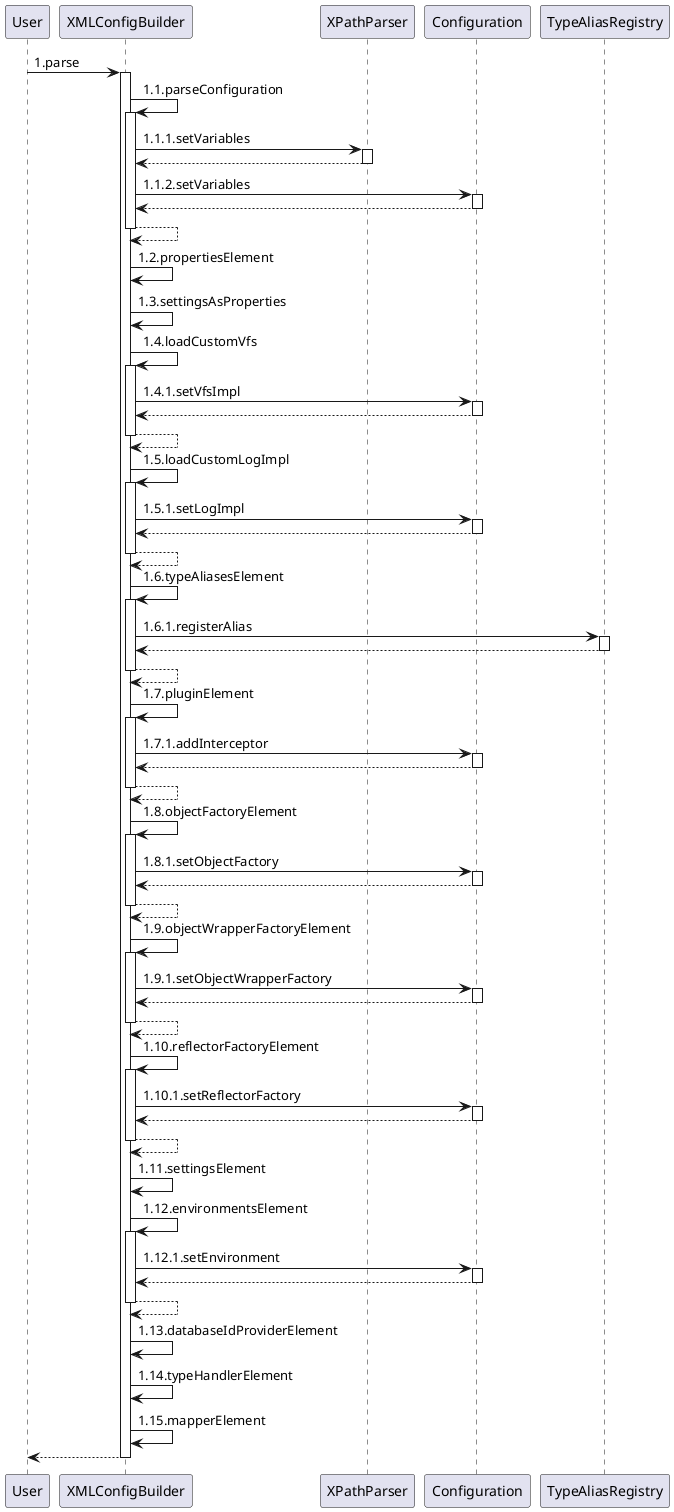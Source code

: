 @startuml
participant User
participant XMLConfigBuilder as A
participant XPathParser as B
participant Configuration as C
participant TypeAliasRegistry as D


User -> A ++ : 1.parse
A -> A ++ : 1.1.parseConfiguration
A -> B ++ : 1.1.1.setVariables
return
A -> C ++ : 1.1.2.setVariables
return
return

A -> A : 1.2.propertiesElement
A -> A : 1.3.settingsAsProperties

A -> A ++ : 1.4.loadCustomVfs
A -> C ++ : 1.4.1.setVfsImpl
return
return

A -> A ++ : 1.5.loadCustomLogImpl
A -> C ++ : 1.5.1.setLogImpl
return
return

A -> A ++ : 1.6.typeAliasesElement
A -> D ++ : 1.6.1.registerAlias
return
return


A -> A ++ : 1.7.pluginElement
A -> C ++ : 1.7.1.addInterceptor
return
return

A -> A ++ : 1.8.objectFactoryElement
A -> C ++ : 1.8.1.setObjectFactory
return
return

A -> A ++ : 1.9.objectWrapperFactoryElement
A -> C ++ : 1.9.1.setObjectWrapperFactory
return
return

A -> A ++ : 1.10.reflectorFactoryElement
A -> C ++ : 1.10.1.setReflectorFactory
return
return

A -> A : 1.11.settingsElement
A -> A ++ : 1.12.environmentsElement
A -> C ++ : 1.12.1.setEnvironment
return
return

A -> A : 1.13.databaseIdProviderElement
A -> A : 1.14.typeHandlerElement
A -> A : 1.15.mapperElement

return
@enduml